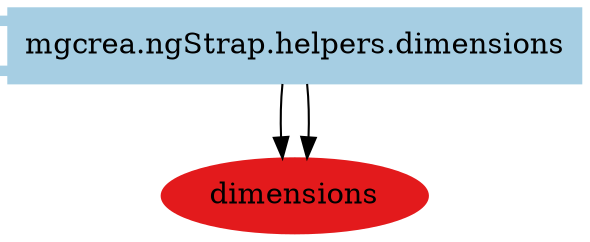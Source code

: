 digraph dependencies {
  node[shape="component",style="filled",colorscheme=paired12]


    node[shape="component"]
    "mgcrea.ngStrap.helpers.dimensions"[label="mgcrea.ngStrap.helpers.dimensions", color=1]

    


    node[shape="ellipse"]
    


    

    

    
      "dimensions"[label="dimensions", color=6]
      "mgcrea.ngStrap.helpers.dimensions" -> "dimensions"
    
      "dimensions"[label="dimensions", color=6]
      "mgcrea.ngStrap.helpers.dimensions" -> "dimensions"
    

    node[shape="cds"]
    

    









    node[shape="ellipse",style="filled", color=9]
    

    


    

    

    
      
    
      
    

    


}
